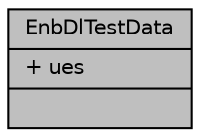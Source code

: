 digraph "EnbDlTestData"
{
  edge [fontname="Helvetica",fontsize="10",labelfontname="Helvetica",labelfontsize="10"];
  node [fontname="Helvetica",fontsize="10",shape=record];
  Node1 [label="{EnbDlTestData\n|+ ues\l|}",height=0.2,width=0.4,color="black", fillcolor="grey75", style="filled", fontcolor="black"];
}

